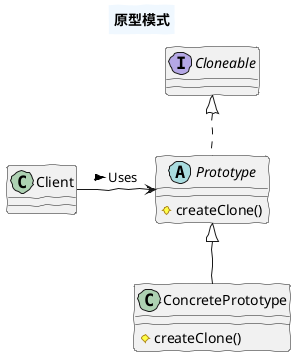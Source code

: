 @startuml

skinparam handwritten true
skinparam titleBorderThickness 2
skinparam titleBackgroundColor AliceBlue


title
    原型模式
end title


Client -> Prototype : Uses >

abstract class Prototype implements Cloneable{

    # createClone()

}

class ConcretePrototype extends Prototype{

    # createClone()

}

@enduml